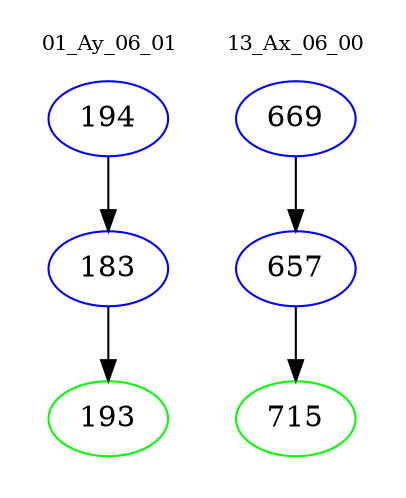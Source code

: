 digraph{
subgraph cluster_0 {
color = white
label = "01_Ay_06_01";
fontsize=10;
T0_194 [label="194", color="blue"]
T0_194 -> T0_183 [color="black"]
T0_183 [label="183", color="blue"]
T0_183 -> T0_193 [color="black"]
T0_193 [label="193", color="green"]
}
subgraph cluster_1 {
color = white
label = "13_Ax_06_00";
fontsize=10;
T1_669 [label="669", color="blue"]
T1_669 -> T1_657 [color="black"]
T1_657 [label="657", color="blue"]
T1_657 -> T1_715 [color="black"]
T1_715 [label="715", color="green"]
}
}
